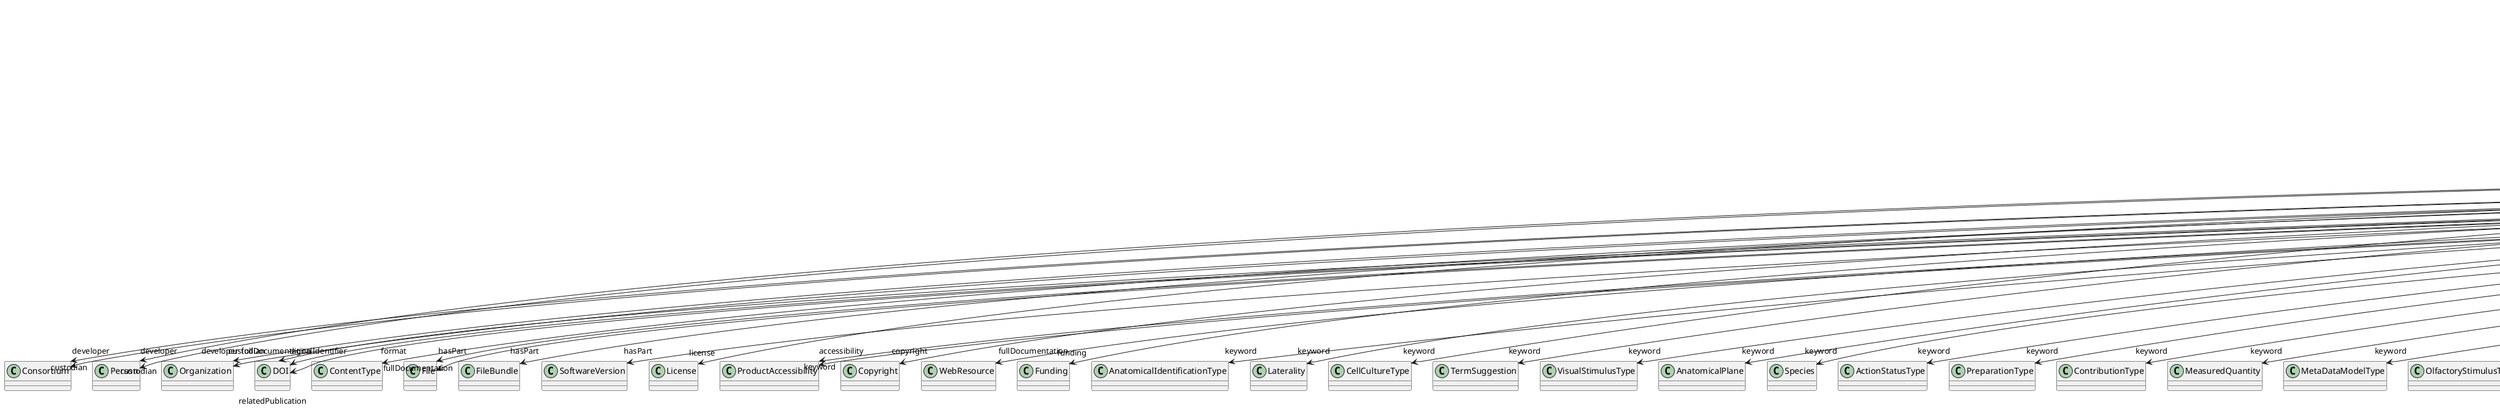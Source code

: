 @startuml
class WorkflowRecipeVersion {
+developer
+digitalIdentifier
+format
+hasPart
+isAlternativeVersionOf
+isNewVersionOf
+license
+accessibility
+copyright
+custodian
+description
+fullDocumentation
+fullName
+funding
+homepage
+howToCite
+keyword
+otherContribution
+relatedPublication
+releaseDate
+repository
+shortName
+supportChannel
+versionIdentifier
+versionInnovation

}
WorkflowRecipeVersion -d-> "developer" Consortium
WorkflowRecipeVersion -d-> "developer" Person
WorkflowRecipeVersion -d-> "developer" Organization
WorkflowRecipeVersion -d-> "digitalIdentifier" DOI
WorkflowRecipeVersion -d-> "format" ContentType
WorkflowRecipeVersion -d-> "hasPart" WorkflowRecipeVersion
WorkflowRecipeVersion -d-> "hasPart" File
WorkflowRecipeVersion -d-> "hasPart" FileBundle
WorkflowRecipeVersion -d-> "hasPart" SoftwareVersion
WorkflowRecipeVersion -d-> "isAlternativeVersionOf" WorkflowRecipeVersion
WorkflowRecipeVersion -d-> "isNewVersionOf" WorkflowRecipeVersion
WorkflowRecipeVersion -d-> "license" License
WorkflowRecipeVersion -d-> "accessibility" ProductAccessibility
WorkflowRecipeVersion -d-> "copyright" Copyright
WorkflowRecipeVersion -d-> "custodian" Consortium
WorkflowRecipeVersion -d-> "custodian" Person
WorkflowRecipeVersion -d-> "custodian" Organization
WorkflowRecipeVersion -d-> "fullDocumentation" DOI
WorkflowRecipeVersion -d-> "fullDocumentation" File
WorkflowRecipeVersion -d-> "fullDocumentation" WebResource
WorkflowRecipeVersion -d-> "funding" Funding
WorkflowRecipeVersion -d-> "keyword" AnatomicalIdentificationType
WorkflowRecipeVersion -d-> "keyword" Laterality
WorkflowRecipeVersion -d-> "keyword" CellCultureType
WorkflowRecipeVersion -d-> "keyword" TermSuggestion
WorkflowRecipeVersion -d-> "keyword" VisualStimulusType
WorkflowRecipeVersion -d-> "keyword" AnatomicalPlane
WorkflowRecipeVersion -d-> "keyword" Species
WorkflowRecipeVersion -d-> "keyword" ActionStatusType
WorkflowRecipeVersion -d-> "keyword" PreparationType
WorkflowRecipeVersion -d-> "keyword" ContributionType
WorkflowRecipeVersion -d-> "keyword" MeasuredQuantity
WorkflowRecipeVersion -d-> "keyword" MetaDataModelType
WorkflowRecipeVersion -d-> "keyword" OlfactoryStimulusType
WorkflowRecipeVersion -d-> "keyword" SetupType
WorkflowRecipeVersion -d-> "keyword" ModelScope
WorkflowRecipeVersion -d-> "keyword" PatchClampVariation
WorkflowRecipeVersion -d-> "keyword" Technique
WorkflowRecipeVersion -d-> "keyword" CellType
WorkflowRecipeVersion -d-> "keyword" Language
WorkflowRecipeVersion -d-> "keyword" CriteriaQualityType
WorkflowRecipeVersion -d-> "keyword" Handedness
WorkflowRecipeVersion -d-> "keyword" OrganismSubstance
WorkflowRecipeVersion -d-> "keyword" TypeOfUncertainty
WorkflowRecipeVersion -d-> "keyword" GeneticStrainType
WorkflowRecipeVersion -d-> "keyword" CranialWindowConstructionType
WorkflowRecipeVersion -d-> "keyword" Service
WorkflowRecipeVersion -d-> "keyword" SemanticDataType
WorkflowRecipeVersion -d-> "keyword" Organ
WorkflowRecipeVersion -d-> "keyword" Terminology
WorkflowRecipeVersion -d-> "keyword" SubjectAttribute
WorkflowRecipeVersion -d-> "keyword" Disease
WorkflowRecipeVersion -d-> "keyword" AtlasType
WorkflowRecipeVersion -d-> "keyword" FileUsageRole
WorkflowRecipeVersion -d-> "keyword" AnatomicalAxesOrientation
WorkflowRecipeVersion -d-> "keyword" AnnotationType
WorkflowRecipeVersion -d-> "keyword" Colormap
WorkflowRecipeVersion -d-> "keyword" OrganismSystem
WorkflowRecipeVersion -d-> "keyword" CranialWindowReinforcementType
WorkflowRecipeVersion -d-> "keyword" OperatingSystem
WorkflowRecipeVersion -d-> "keyword" TissueSampleAttribute
WorkflowRecipeVersion -d-> "keyword" AgeCategory
WorkflowRecipeVersion -d-> "keyword" EducationalLevel
WorkflowRecipeVersion -d-> "keyword" TissueSampleType
WorkflowRecipeVersion -d-> "keyword" AnalysisTechnique
WorkflowRecipeVersion -d-> "keyword" DataType
WorkflowRecipeVersion -d-> "keyword" BiologicalOrder
WorkflowRecipeVersion -d-> "keyword" StimulationTechnique
WorkflowRecipeVersion -d-> "keyword" UBERONParcellation
WorkflowRecipeVersion -d-> "keyword" DifferenceMeasure
WorkflowRecipeVersion -d-> "keyword" ModelAbstractionLevel
WorkflowRecipeVersion -d-> "keyword" SoftwareApplicationCategory
WorkflowRecipeVersion -d-> "keyword" DeviceType
WorkflowRecipeVersion -d-> "keyword" QualitativeOverlap
WorkflowRecipeVersion -d-> "keyword" ExperimentalApproach
WorkflowRecipeVersion -d-> "keyword" FileRepositoryType
WorkflowRecipeVersion -d-> "keyword" BiologicalSex
WorkflowRecipeVersion -d-> "keyword" ElectricalStimulusType
WorkflowRecipeVersion -d-> "keyword" AnnotationCriteriaType
WorkflowRecipeVersion -d-> "keyword" UnitOfMeasurement
WorkflowRecipeVersion -d-> "keyword" MolecularEntity
WorkflowRecipeVersion -d-> "keyword" GustatoryStimulusType
WorkflowRecipeVersion -d-> "keyword" SoftwareFeature
WorkflowRecipeVersion -d-> "keyword" AuditoryStimulusType
WorkflowRecipeVersion -d-> "keyword" StimulationApproach
WorkflowRecipeVersion -d-> "keyword" TactileStimulusType
WorkflowRecipeVersion -d-> "keyword" FileBundleGrouping
WorkflowRecipeVersion -d-> "keyword" SubcellularEntity
WorkflowRecipeVersion -d-> "keyword" EthicsAssessment
WorkflowRecipeVersion -d-> "keyword" ChemicalMixtureType
WorkflowRecipeVersion -d-> "keyword" OperatingDevice
WorkflowRecipeVersion -d-> "keyword" OpticalStimulusType
WorkflowRecipeVersion -d-> "keyword" ProductAccessibility
WorkflowRecipeVersion -d-> "keyword" BreedingType
WorkflowRecipeVersion -d-> "keyword" LearningResourceType
WorkflowRecipeVersion -d-> "keyword" DiseaseModel
WorkflowRecipeVersion -d-> "keyword" ProgrammingLanguage
WorkflowRecipeVersion -d-> "otherContribution" Contribution
WorkflowRecipeVersion -d-> "relatedPublication" DOI
WorkflowRecipeVersion -d-> "relatedPublication" HANDLE
WorkflowRecipeVersion -d-> "relatedPublication" ISSN
WorkflowRecipeVersion -d-> "relatedPublication" ISBN
WorkflowRecipeVersion -d-> "relatedPublication" Book
WorkflowRecipeVersion -d-> "relatedPublication" Chapter
WorkflowRecipeVersion -d-> "relatedPublication" ScholarlyArticle
WorkflowRecipeVersion -d-> "repository" FileRepository

@enduml